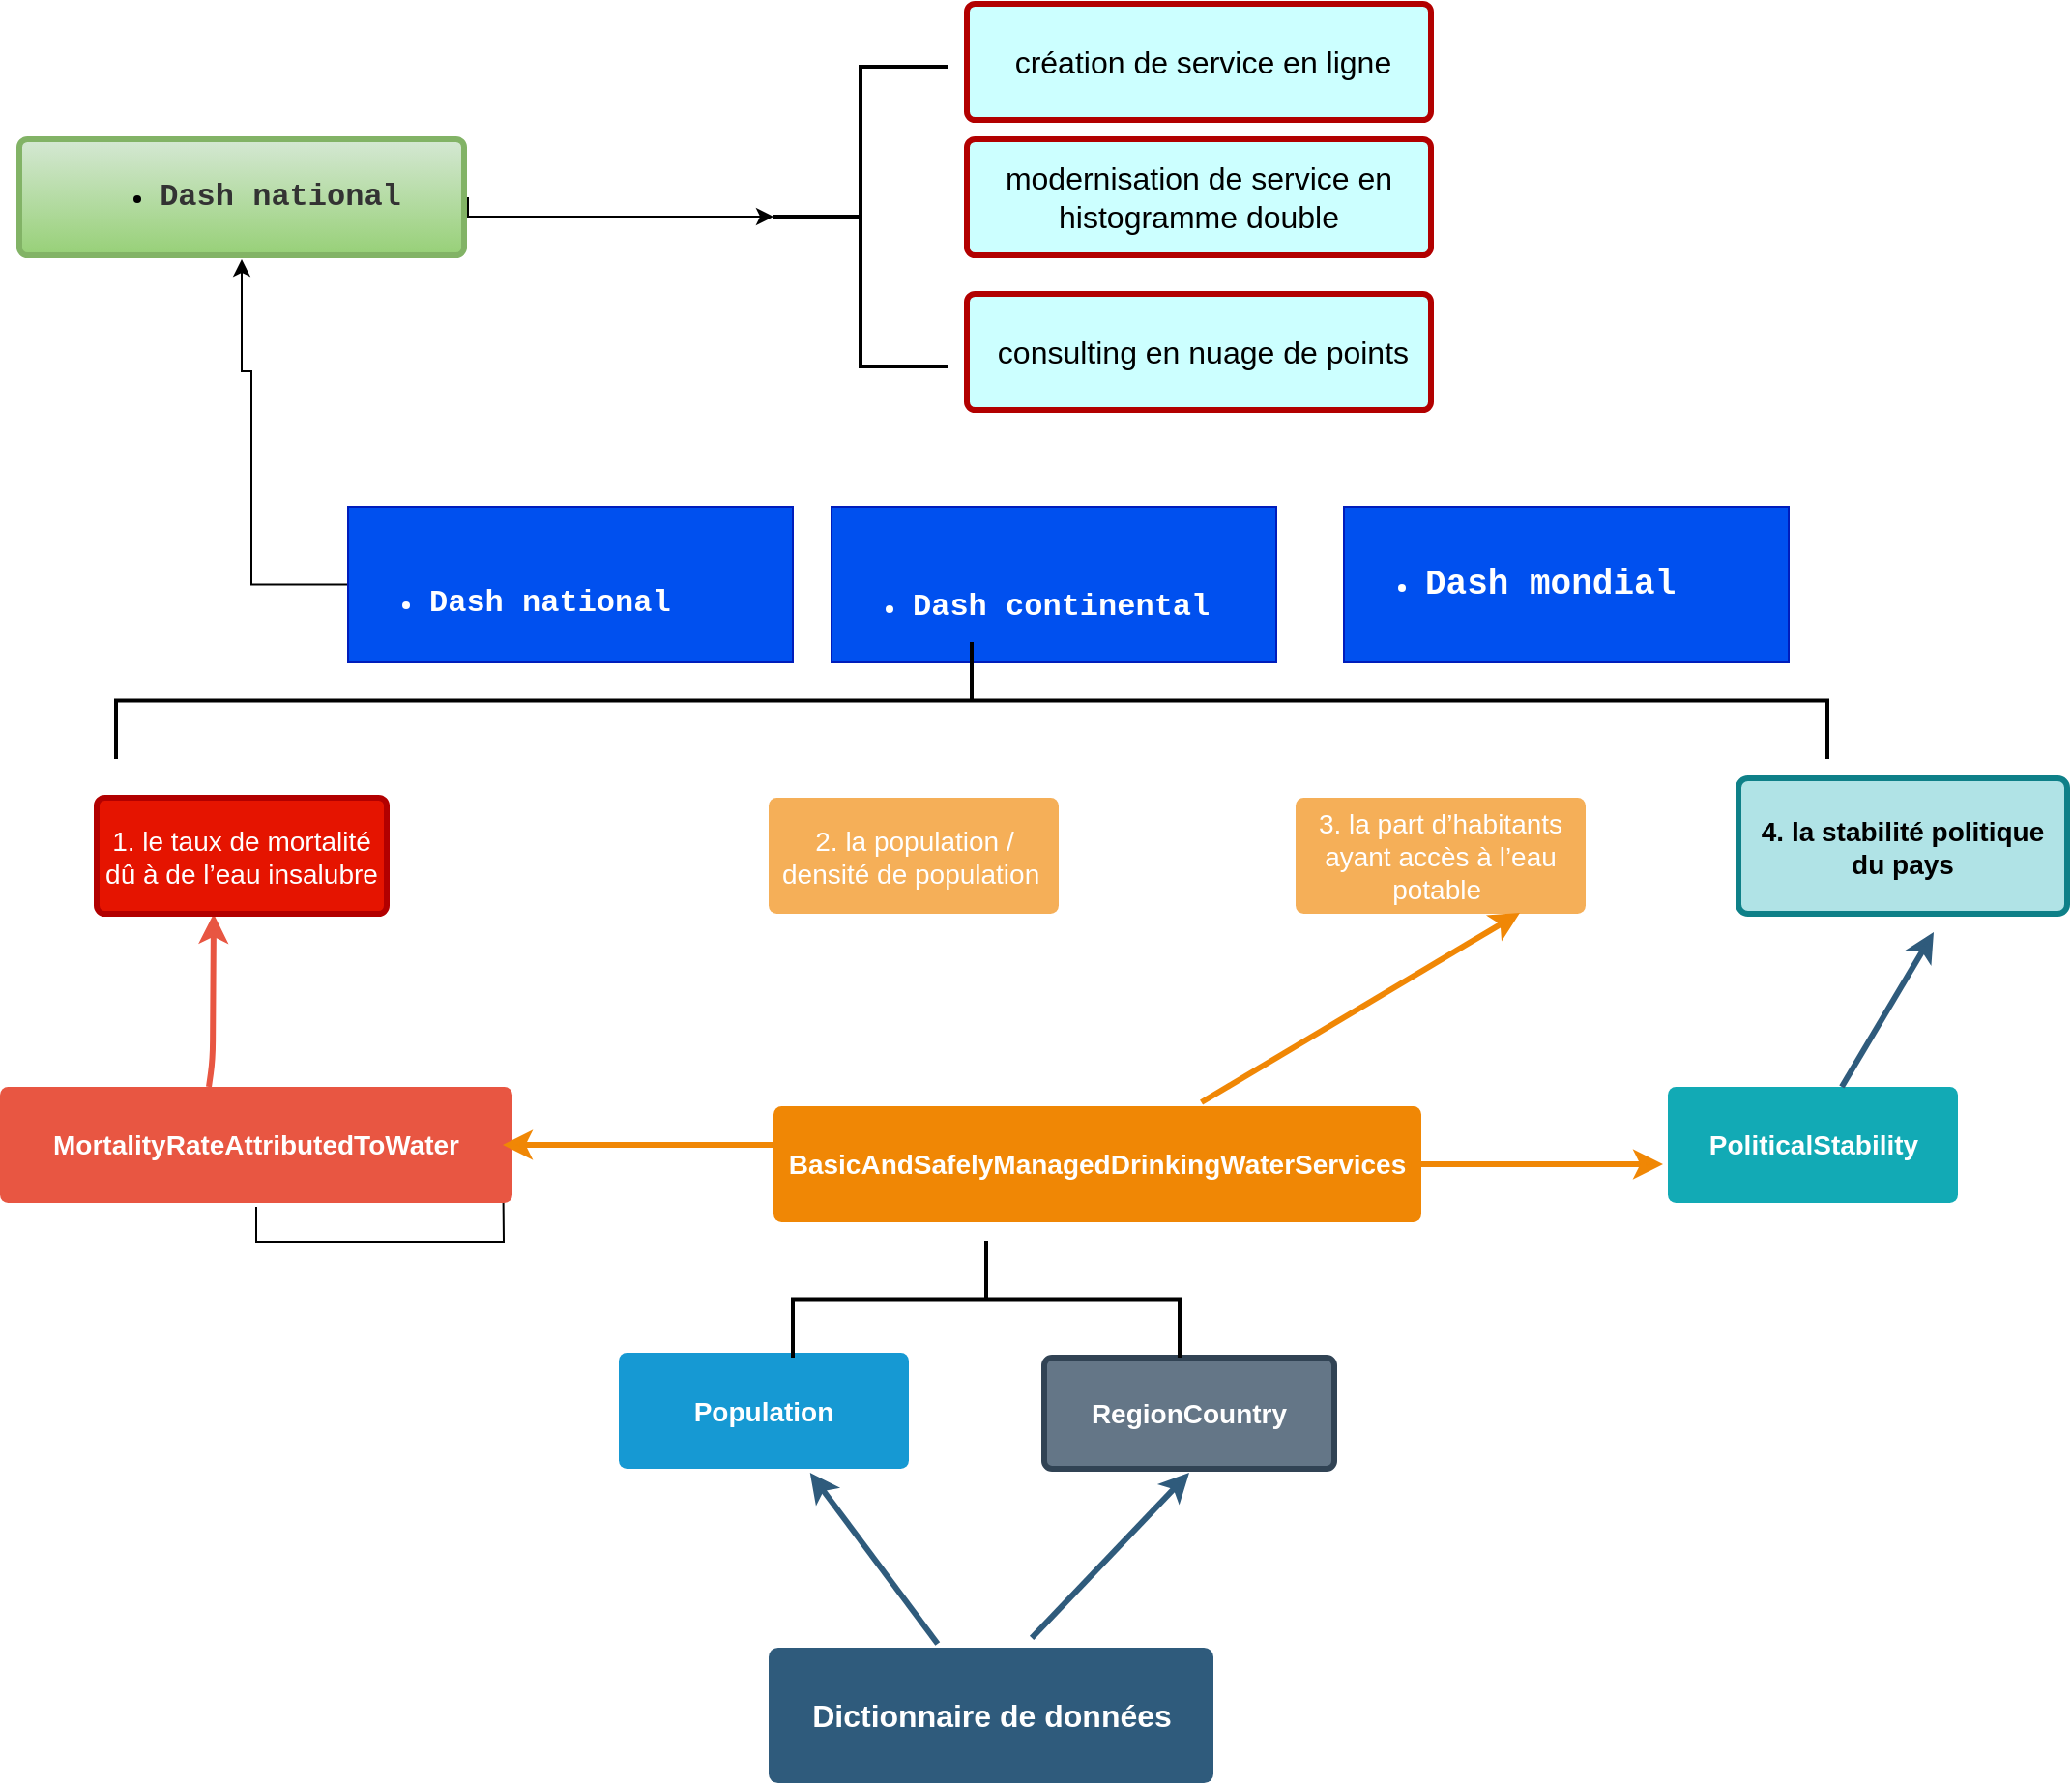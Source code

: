 <mxfile version="17.4.6" type="github">
  <diagram id="6a731a19-8d31-9384-78a2-239565b7b9f0" name="Page-1">
    <mxGraphModel dx="1182" dy="1469" grid="1" gridSize="10" guides="1" tooltips="1" connect="1" arrows="1" fold="1" page="1" pageScale="1" pageWidth="1169" pageHeight="827" background="none" math="0" shadow="0">
      <root>
        <mxCell id="0" />
        <mxCell id="1" parent="0" />
        <mxCell id="1747" value="" style="edgeStyle=none;rounded=0;jumpStyle=none;html=1;shadow=0;labelBackgroundColor=none;startArrow=none;startFill=0;endArrow=classic;endFill=1;jettySize=auto;orthogonalLoop=1;strokeColor=#2F5B7C;strokeWidth=3;fontFamily=Helvetica;fontSize=16;fontColor=#23445D;spacing=5;" parent="1" source="1749" target="1760" edge="1">
          <mxGeometry relative="1" as="geometry" />
        </mxCell>
        <mxCell id="1749" value="Dictionnaire de données" style="rounded=1;whiteSpace=wrap;html=1;shadow=0;labelBackgroundColor=none;strokeColor=none;strokeWidth=3;fillColor=#2F5B7C;fontFamily=Helvetica;fontSize=16;fontColor=#FFFFFF;align=center;fontStyle=1;spacing=5;arcSize=7;perimeterSpacing=2;" parent="1" vertex="1">
          <mxGeometry x="497.5" y="490" width="230" height="70" as="geometry" />
        </mxCell>
        <mxCell id="1750" value="" style="edgeStyle=none;rounded=1;jumpStyle=none;html=1;shadow=0;labelBackgroundColor=none;startArrow=none;startFill=0;jettySize=auto;orthogonalLoop=1;strokeColor=#E85642;strokeWidth=3;fontFamily=Helvetica;fontSize=14;fontColor=#FFFFFF;spacing=5;fontStyle=1;fillColor=#b0e3e6;" parent="1" edge="1">
          <mxGeometry relative="1" as="geometry">
            <mxPoint x="208" y="200" as="sourcePoint" />
            <mxPoint x="210.5" y="110.5" as="targetPoint" />
            <Array as="points">
              <mxPoint x="210" y="186" />
            </Array>
          </mxGeometry>
        </mxCell>
        <mxCell id="KmhUEUmwxPLAwFSa0cnE-1777" style="edgeStyle=orthogonalEdgeStyle;rounded=0;orthogonalLoop=1;jettySize=auto;html=1;" edge="1" parent="1" source="1753">
          <mxGeometry relative="1" as="geometry">
            <mxPoint x="360" y="230" as="targetPoint" />
          </mxGeometry>
        </mxCell>
        <mxCell id="1753" value="MortalityRateAttributedToWater" style="rounded=1;whiteSpace=wrap;html=1;shadow=0;labelBackgroundColor=none;strokeColor=none;strokeWidth=3;fillColor=#e85642;fontFamily=Helvetica;fontSize=14;fontColor=#FFFFFF;align=center;spacing=5;fontStyle=1;arcSize=7;perimeterSpacing=2;" parent="1" vertex="1">
          <mxGeometry x="100" y="200" width="265" height="60" as="geometry" />
        </mxCell>
        <mxCell id="1760" value="Population" style="rounded=1;whiteSpace=wrap;html=1;shadow=0;labelBackgroundColor=none;strokeColor=none;strokeWidth=3;fillColor=#1699d3;fontFamily=Helvetica;fontSize=14;fontColor=#FFFFFF;align=center;spacing=5;fontStyle=1;arcSize=7;perimeterSpacing=2;" parent="1" vertex="1">
          <mxGeometry x="420" y="337.5" width="150" height="60" as="geometry" />
        </mxCell>
        <mxCell id="1764" value="BasicAndSafelyManagedDrinkingWaterServices" style="rounded=1;whiteSpace=wrap;html=1;shadow=0;labelBackgroundColor=none;strokeColor=none;strokeWidth=3;fillColor=#F08705;fontFamily=Helvetica;fontSize=14;fontColor=#FFFFFF;align=center;spacing=5;fontStyle=1;arcSize=7;perimeterSpacing=2;" parent="1" vertex="1">
          <mxGeometry x="500" y="210" width="335" height="60" as="geometry" />
        </mxCell>
        <mxCell id="1767" value="3. la part d’habitants ayant accès à l’eau potable&amp;nbsp;" style="rounded=1;whiteSpace=wrap;html=1;shadow=0;labelBackgroundColor=none;strokeColor=none;strokeWidth=3;fillColor=#f5af58;fontFamily=Helvetica;fontSize=14;fontColor=#FFFFFF;align=center;spacing=5;arcSize=7;perimeterSpacing=2;" parent="1" vertex="1">
          <mxGeometry x="770" y="50.5" width="150" height="60" as="geometry" />
        </mxCell>
        <mxCell id="1768" value="" style="edgeStyle=none;rounded=0;jumpStyle=none;html=1;shadow=0;labelBackgroundColor=none;startArrow=none;startFill=0;endArrow=classic;endFill=1;jettySize=auto;orthogonalLoop=1;strokeColor=#F08705;strokeWidth=3;fontFamily=Helvetica;fontSize=14;fontColor=#FFFFFF;spacing=5;" parent="1" source="1764" edge="1">
          <mxGeometry relative="1" as="geometry">
            <mxPoint x="886" y="110" as="targetPoint" />
            <Array as="points" />
          </mxGeometry>
        </mxCell>
        <mxCell id="1771" value="PoliticalStability" style="rounded=1;whiteSpace=wrap;html=1;shadow=0;labelBackgroundColor=none;strokeColor=none;strokeWidth=3;fillColor=#12aab5;fontFamily=Helvetica;fontSize=14;fontColor=#FFFFFF;align=center;spacing=5;fontStyle=1;arcSize=7;perimeterSpacing=2;" parent="1" vertex="1">
          <mxGeometry x="962.5" y="200.0" width="150" height="60" as="geometry" />
        </mxCell>
        <mxCell id="s1B0IG4P6IQ7_TNpiz-R-1783" value="1. le taux de mortalité dû à de l’eau insalubre" style="rounded=1;whiteSpace=wrap;html=1;shadow=0;labelBackgroundColor=none;strokeColor=#B20000;strokeWidth=3;fillColor=#e51400;fontFamily=Helvetica;fontSize=14;fontColor=#ffffff;align=center;spacing=5;arcSize=7;perimeterSpacing=2;" parent="1" vertex="1">
          <mxGeometry x="150" y="50.5" width="150" height="60" as="geometry" />
        </mxCell>
        <mxCell id="s1B0IG4P6IQ7_TNpiz-R-1784" value="2. la population / densité de population&amp;nbsp;" style="rounded=1;whiteSpace=wrap;html=1;shadow=0;labelBackgroundColor=none;strokeColor=none;strokeWidth=3;fillColor=#f5af58;fontFamily=Helvetica;fontSize=14;fontColor=#FFFFFF;align=center;spacing=5;arcSize=7;perimeterSpacing=2;" parent="1" vertex="1">
          <mxGeometry x="497.5" y="50.5" width="150" height="60" as="geometry" />
        </mxCell>
        <mxCell id="s1B0IG4P6IQ7_TNpiz-R-1799" value="" style="edgeStyle=none;rounded=0;jumpStyle=none;html=1;shadow=0;labelBackgroundColor=none;startArrow=none;startFill=0;endArrow=classic;endFill=1;jettySize=auto;orthogonalLoop=1;strokeColor=#2F5B7C;strokeWidth=3;fontFamily=Helvetica;fontSize=16;fontColor=#23445D;spacing=5;exitX=0.597;exitY=0.031;exitDx=0;exitDy=0;exitPerimeter=0;" parent="1" source="1771" edge="1">
          <mxGeometry relative="1" as="geometry">
            <mxPoint x="1090" y="187.75" as="sourcePoint" />
            <mxPoint x="1100" y="120" as="targetPoint" />
          </mxGeometry>
        </mxCell>
        <mxCell id="s1B0IG4P6IQ7_TNpiz-R-1800" value="4. la stabilité politique du pays" style="rounded=1;whiteSpace=wrap;html=1;shadow=0;labelBackgroundColor=none;strokeColor=#0e8088;strokeWidth=3;fillColor=#b0e3e6;fontFamily=Helvetica;fontSize=14;align=center;spacing=5;fontStyle=1;arcSize=7;perimeterSpacing=2;" parent="1" vertex="1">
          <mxGeometry x="999" y="40.5" width="170" height="70" as="geometry" />
        </mxCell>
        <mxCell id="Hlo--RBdNbhpFJk_MbT_-1780" value="" style="edgeStyle=orthogonalEdgeStyle;rounded=0;orthogonalLoop=1;jettySize=auto;html=1;fontSize=18;entryX=0.5;entryY=1;entryDx=0;entryDy=0;" parent="1" source="Hlo--RBdNbhpFJk_MbT_-1773" target="Hlo--RBdNbhpFJk_MbT_-1781" edge="1">
          <mxGeometry relative="1" as="geometry">
            <mxPoint x="225" y="-170" as="targetPoint" />
            <Array as="points">
              <mxPoint x="230" y="-60" />
              <mxPoint x="230" y="-170" />
              <mxPoint x="225" y="-170" />
            </Array>
          </mxGeometry>
        </mxCell>
        <mxCell id="Hlo--RBdNbhpFJk_MbT_-1773" value="&lt;div&gt;&lt;font face=&quot;courier new&quot; size=&quot;3&quot;&gt;&lt;b&gt;&lt;br&gt;&lt;/b&gt;&lt;/font&gt;&lt;/div&gt;&lt;ul&gt;&lt;li&gt;&lt;span id=&quot;docs-internal-guid-a96f0c7e-7fff-f5a6-9407-e30a12a7a160&quot;&gt;&lt;span style=&quot;font-family: &amp;#34;courier new&amp;#34; ; background-color: transparent ; vertical-align: baseline&quot;&gt;&lt;font size=&quot;3&quot;&gt;&lt;b&gt;Dash national&lt;/b&gt;&lt;/font&gt;&lt;/span&gt;&lt;/span&gt;&lt;br&gt;&lt;/li&gt;&lt;/ul&gt;" style="text;strokeColor=#001DBC;fillColor=#0050ef;html=1;whiteSpace=wrap;verticalAlign=middle;overflow=hidden;fontColor=#ffffff;" parent="1" vertex="1">
          <mxGeometry x="280" y="-100" width="230" height="80.5" as="geometry" />
        </mxCell>
        <mxCell id="Hlo--RBdNbhpFJk_MbT_-1781" value="&lt;ul style=&quot;font-size: 12px ; text-align: left&quot;&gt;&lt;li&gt;&lt;span id=&quot;docs-internal-guid-a96f0c7e-7fff-f5a6-9407-e30a12a7a160&quot;&gt;&lt;span style=&quot;font-family: &amp;#34;courier new&amp;#34; ; background-color: transparent ; vertical-align: baseline&quot;&gt;&lt;font size=&quot;3&quot; color=&quot;#333333&quot;&gt;&lt;b&gt;Dash national&lt;/b&gt;&lt;/font&gt;&lt;/span&gt;&lt;/span&gt;&lt;/li&gt;&lt;/ul&gt;" style="rounded=1;whiteSpace=wrap;html=1;shadow=0;labelBackgroundColor=none;strokeWidth=3;fillColor=#d5e8d4;fontFamily=Helvetica;fontSize=14;align=center;spacing=5;arcSize=7;perimeterSpacing=2;gradientColor=#97d077;strokeColor=#82b366;" parent="1" vertex="1">
          <mxGeometry x="110" y="-290" width="230" height="60" as="geometry" />
        </mxCell>
        <mxCell id="Hlo--RBdNbhpFJk_MbT_-1783" style="edgeStyle=orthogonalEdgeStyle;rounded=0;orthogonalLoop=1;jettySize=auto;html=1;fontSize=18;fontColor=#B5739D;exitX=1;exitY=0.5;exitDx=0;exitDy=0;" parent="1" source="Hlo--RBdNbhpFJk_MbT_-1781" edge="1">
          <mxGeometry relative="1" as="geometry">
            <mxPoint x="500" y="-250" as="targetPoint" />
            <mxPoint x="390" y="-250" as="sourcePoint" />
            <Array as="points">
              <mxPoint x="410" y="-250" />
              <mxPoint x="410" y="-250" />
            </Array>
          </mxGeometry>
        </mxCell>
        <mxCell id="Hlo--RBdNbhpFJk_MbT_-1784" value="&lt;span id=&quot;docs-internal-guid-3d5bd82d-7fff-8852-7b63-7e09260d47e0&quot;&gt;&lt;span style=&quot;font-size: 12pt ; font-family: &amp;#34;arial&amp;#34; ; color: rgb(0 , 0 , 0) ; background-color: transparent ; vertical-align: baseline&quot;&gt;&amp;nbsp;création de service en ligne&lt;/span&gt;&lt;/span&gt;" style="rounded=1;whiteSpace=wrap;html=1;shadow=0;labelBackgroundColor=none;strokeColor=#B20000;strokeWidth=3;fillColor=#CCFFFF;fontFamily=Helvetica;fontSize=14;fontColor=#ffffff;align=center;spacing=5;arcSize=7;perimeterSpacing=2;" parent="1" vertex="1">
          <mxGeometry x="600" y="-360" width="240" height="60" as="geometry" />
        </mxCell>
        <mxCell id="Hlo--RBdNbhpFJk_MbT_-1785" value="&lt;span id=&quot;docs-internal-guid-020c9f74-7fff-d90f-9446-faf1272e4d8f&quot;&gt;&lt;span style=&quot;font-size: 12pt ; font-family: &amp;#34;arial&amp;#34; ; color: rgb(0 , 0 , 0) ; background-color: transparent ; vertical-align: baseline&quot;&gt;modernisation de service en histogramme double&lt;/span&gt;&lt;/span&gt;" style="rounded=1;whiteSpace=wrap;html=1;shadow=0;labelBackgroundColor=none;strokeColor=#B20000;strokeWidth=3;fillColor=#CCFFFF;fontFamily=Helvetica;fontSize=14;fontColor=#ffffff;align=center;spacing=5;arcSize=7;perimeterSpacing=2;" parent="1" vertex="1">
          <mxGeometry x="600" y="-290" width="240" height="60" as="geometry" />
        </mxCell>
        <mxCell id="Hlo--RBdNbhpFJk_MbT_-1786" value="&lt;span id=&quot;docs-internal-guid-cfa36f9d-7fff-1aff-386a-914f43558358&quot;&gt;&lt;span style=&quot;font-size: 12pt ; font-family: &amp;#34;arial&amp;#34; ; color: rgb(0 , 0 , 0) ; background-color: transparent ; vertical-align: baseline&quot;&gt;&amp;nbsp;consulting en nuage de points&lt;/span&gt;&lt;/span&gt;" style="rounded=1;whiteSpace=wrap;html=1;shadow=0;labelBackgroundColor=none;strokeColor=#B20000;strokeWidth=3;fillColor=#CCFFFF;fontFamily=Helvetica;fontSize=14;fontColor=#ffffff;align=center;spacing=5;arcSize=7;perimeterSpacing=2;" parent="1" vertex="1">
          <mxGeometry x="600" y="-210" width="240" height="60" as="geometry" />
        </mxCell>
        <mxCell id="Hlo--RBdNbhpFJk_MbT_-1787" value="" style="strokeWidth=2;html=1;shape=mxgraph.flowchart.annotation_2;align=left;labelPosition=right;pointerEvents=1;fontSize=18;fontColor=#B5739D;fillColor=#CCFFFF;" parent="1" vertex="1">
          <mxGeometry x="500" y="-327.5" width="90" height="155" as="geometry" />
        </mxCell>
        <mxCell id="s1B0IG4P6IQ7_TNpiz-R-1782" value="RegionCountry" style="rounded=1;whiteSpace=wrap;html=1;shadow=0;labelBackgroundColor=none;strokeColor=#314354;strokeWidth=3;fillColor=#647687;fontFamily=Helvetica;fontSize=14;fontColor=#ffffff;align=center;spacing=5;fontStyle=1;arcSize=7;perimeterSpacing=2;" parent="1" vertex="1">
          <mxGeometry x="640" y="340" width="150" height="57.5" as="geometry" />
        </mxCell>
        <mxCell id="tlppF0AaefFUnjTAyxcJ-1772" value="&lt;div&gt;&lt;font face=&quot;courier new&quot;&gt;&lt;span style=&quot;font-size: 18px&quot;&gt;&lt;b&gt;&lt;br&gt;&lt;/b&gt;&lt;/span&gt;&lt;/font&gt;&lt;/div&gt;&lt;ul&gt;&lt;li&gt;&lt;font size=&quot;3&quot;&gt;&lt;b&gt;&lt;span id=&quot;docs-internal-guid-dc1c070a-7fff-9577-5b31-1ad5c942e404&quot;&gt;&lt;span style=&quot;font-family: &amp;#34;courier new&amp;#34; ; background-color: transparent ; vertical-align: baseline&quot;&gt;Dash continental&lt;/span&gt;&lt;/span&gt;&lt;/b&gt;&lt;/font&gt;&lt;/li&gt;&lt;/ul&gt;" style="text;strokeColor=#001DBC;fillColor=#0050ef;html=1;whiteSpace=wrap;verticalAlign=middle;overflow=hidden;fontColor=#ffffff;" parent="1" vertex="1">
          <mxGeometry x="530" y="-100" width="230" height="80.5" as="geometry" />
        </mxCell>
        <mxCell id="tlppF0AaefFUnjTAyxcJ-1773" value="&lt;ul&gt;&lt;li&gt;&lt;font style=&quot;font-size: 18px&quot;&gt;&lt;b&gt;&lt;span id=&quot;docs-internal-guid-63e0c139-7fff-4fa7-c3d6-cd8b07c6e42c&quot;&gt;&lt;span style=&quot;font-family: &amp;#34;courier new&amp;#34; ; background-color: transparent ; vertical-align: baseline&quot;&gt;Dash mondial&lt;/span&gt;&lt;/span&gt;&lt;/b&gt;&lt;/font&gt;&lt;/li&gt;&lt;/ul&gt;" style="text;strokeColor=#001DBC;fillColor=#0050ef;html=1;whiteSpace=wrap;verticalAlign=middle;overflow=hidden;fontColor=#ffffff;" parent="1" vertex="1">
          <mxGeometry x="795" y="-100" width="230" height="80.5" as="geometry" />
        </mxCell>
        <mxCell id="KmhUEUmwxPLAwFSa0cnE-1771" value="" style="edgeStyle=none;rounded=0;jumpStyle=none;html=1;shadow=0;labelBackgroundColor=none;startArrow=none;startFill=0;endArrow=classic;endFill=1;jettySize=auto;orthogonalLoop=1;strokeColor=#2F5B7C;strokeWidth=3;fontFamily=Helvetica;fontSize=16;fontColor=#23445D;spacing=5;exitX=0.59;exitY=-0.041;exitDx=0;exitDy=0;exitPerimeter=0;entryX=0.5;entryY=1;entryDx=0;entryDy=0;" edge="1" parent="1" source="1749" target="s1B0IG4P6IQ7_TNpiz-R-1782">
          <mxGeometry relative="1" as="geometry">
            <mxPoint x="780" y="671" as="sourcePoint" />
            <mxPoint x="688.75" y="395" as="targetPoint" />
          </mxGeometry>
        </mxCell>
        <mxCell id="KmhUEUmwxPLAwFSa0cnE-1772" value="" style="edgeStyle=none;rounded=0;jumpStyle=none;html=1;shadow=0;labelBackgroundColor=none;startArrow=none;startFill=0;endArrow=classic;endFill=1;jettySize=auto;orthogonalLoop=1;strokeColor=#F08705;strokeWidth=3;fontFamily=Helvetica;fontSize=14;fontColor=#FFFFFF;spacing=5;exitX=0.979;exitY=0.5;exitDx=0;exitDy=0;exitPerimeter=0;" edge="1" parent="1" source="1764">
          <mxGeometry relative="1" as="geometry">
            <mxPoint x="960" y="240" as="targetPoint" />
            <Array as="points">
              <mxPoint x="840" y="240" />
            </Array>
            <mxPoint x="870" y="210" as="sourcePoint" />
          </mxGeometry>
        </mxCell>
        <mxCell id="Hlo--RBdNbhpFJk_MbT_-1788" value="" style="strokeWidth=2;html=1;shape=mxgraph.flowchart.annotation_2;align=left;labelPosition=right;pointerEvents=1;labelBackgroundColor=#9999FF;fontSize=18;fontColor=#333333;fillColor=#CCFFFF;direction=south;" parent="1" vertex="1">
          <mxGeometry x="160" y="-30" width="885" height="60.5" as="geometry" />
        </mxCell>
        <mxCell id="KmhUEUmwxPLAwFSa0cnE-1775" value="" style="strokeWidth=2;html=1;shape=mxgraph.flowchart.annotation_2;align=left;labelPosition=right;pointerEvents=1;labelBackgroundColor=#9999FF;fontSize=18;fontColor=#333333;fillColor=#CCFFFF;direction=south;" vertex="1" parent="1">
          <mxGeometry x="510" y="279.5" width="200" height="60.5" as="geometry" />
        </mxCell>
        <mxCell id="KmhUEUmwxPLAwFSa0cnE-1776" value="" style="edgeStyle=none;rounded=0;jumpStyle=none;html=1;shadow=0;labelBackgroundColor=none;startArrow=none;startFill=0;endArrow=classic;endFill=1;jettySize=auto;orthogonalLoop=1;strokeColor=#F08705;strokeWidth=3;fontFamily=Helvetica;fontSize=14;fontColor=#FFFFFF;spacing=5;exitX=0.979;exitY=0.5;exitDx=0;exitDy=0;exitPerimeter=0;" edge="1" parent="1">
          <mxGeometry relative="1" as="geometry">
            <mxPoint x="360" y="230" as="targetPoint" />
            <Array as="points">
              <mxPoint x="440" y="230" />
              <mxPoint x="500" y="230" />
            </Array>
            <mxPoint x="400" y="230" as="sourcePoint" />
          </mxGeometry>
        </mxCell>
      </root>
    </mxGraphModel>
  </diagram>
</mxfile>
